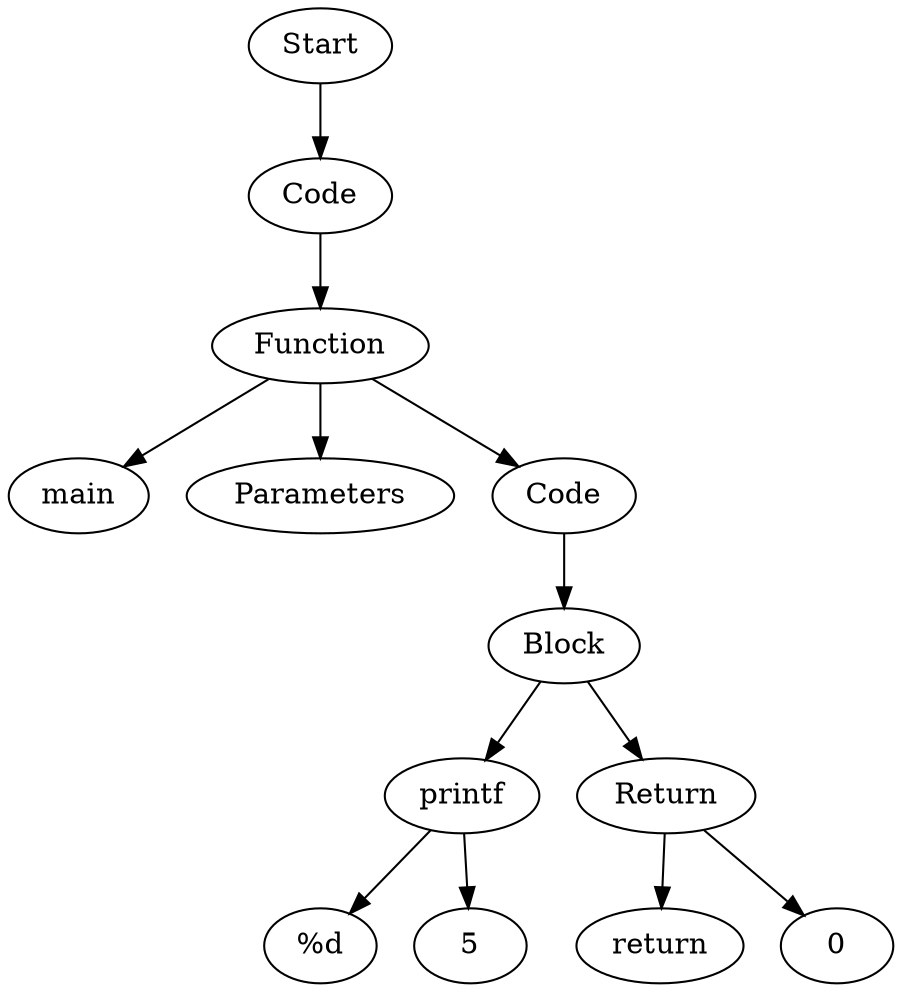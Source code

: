 digraph AST {
  "134163591844272" [label="Start"];
  "134163591844272" -> "134163591845664";
  "134163591845664" [label="Code"];
  "134163591845664" -> "134163591847296";
  "134163591847296" [label="Function"];
  "134163591847296" -> "134163591846288";
  "134163591847296" -> "134163591846240";
  "134163591847296" -> "134163591845904";
  "134163591846288" [label="main"];
  "134163591846240" [label="Parameters"];
  "134163591845904" [label="Code"];
  "134163591845904" -> "134163592900144";
  "134163592900144" [label="Block"];
  "134163592900144" -> "134163591845376";
  "134163592900144" -> "134163592898896";
  "134163591845376" [label="printf"];
  "134163591845376" -> "134163592899232";
  "134163591845376" -> "134163594086048";
  "134163592899232" [label="%d"];
  "134163594086048" [label="5"];
  "134163592898896" [label="Return"];
  "134163592898896" -> "134163592904608";
  "134163592898896" -> "134163592900720";
  "134163592904608" [label="return"];
  "134163592900720" [label="0"];
}
